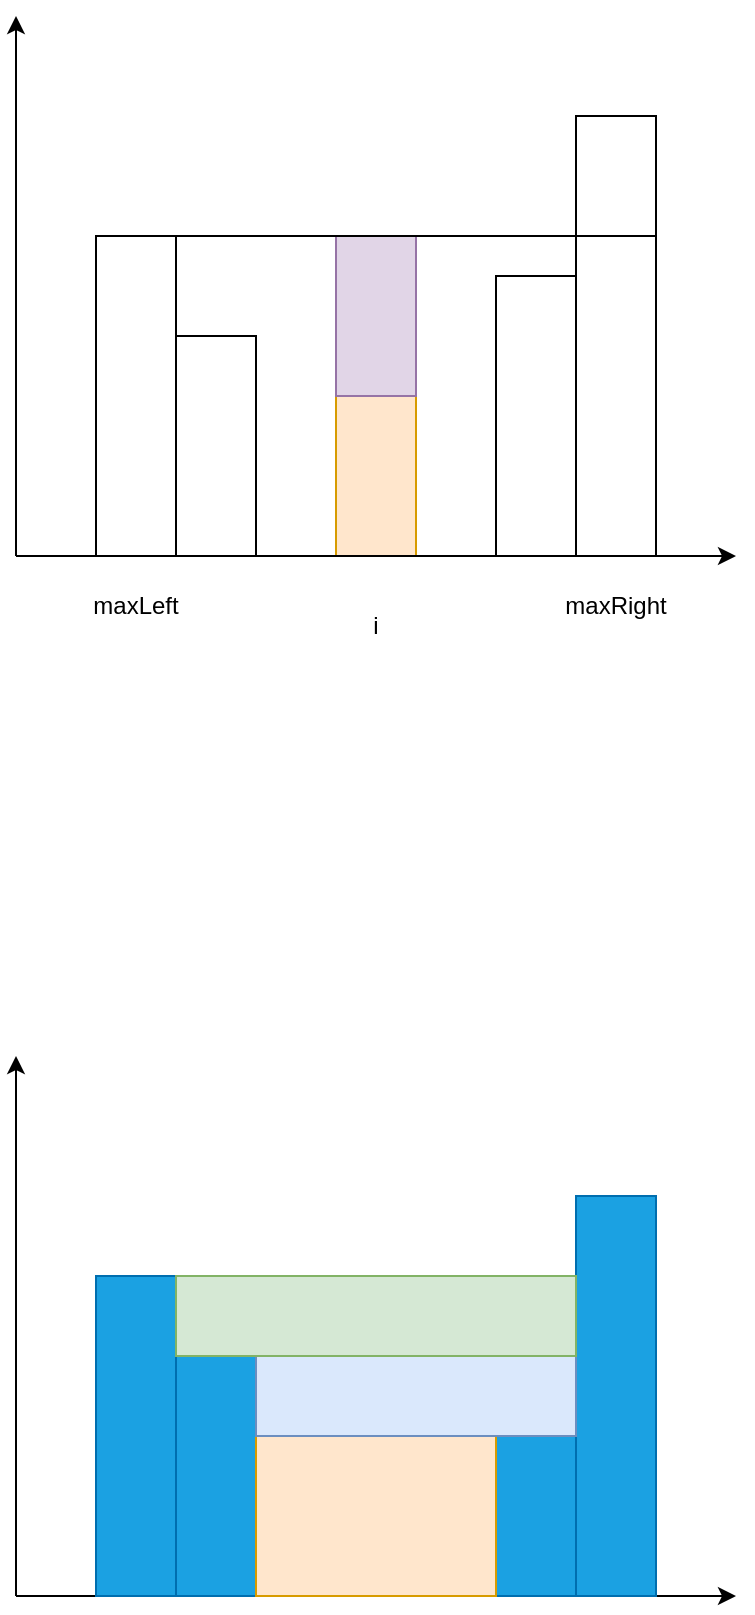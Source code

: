 <mxfile version="15.7.0" type="github">
  <diagram id="GoNPvMKCdy588eLLtrCd" name="Page-1">
    <mxGraphModel dx="942" dy="582" grid="1" gridSize="10" guides="1" tooltips="1" connect="1" arrows="1" fold="1" page="1" pageScale="1" pageWidth="827" pageHeight="1169" math="0" shadow="0">
      <root>
        <mxCell id="0" />
        <mxCell id="1" parent="0" />
        <mxCell id="D-RtxdoKuEhZakdr6rmT-1" value="" style="rounded=0;whiteSpace=wrap;html=1;fillColor=#ffe6cc;strokeColor=#d79b00;" vertex="1" parent="1">
          <mxGeometry x="360" y="240" width="40" height="80" as="geometry" />
        </mxCell>
        <mxCell id="D-RtxdoKuEhZakdr6rmT-3" value="" style="rounded=0;whiteSpace=wrap;html=1;" vertex="1" parent="1">
          <mxGeometry x="480" y="100" width="40" height="220" as="geometry" />
        </mxCell>
        <mxCell id="D-RtxdoKuEhZakdr6rmT-4" value="" style="rounded=0;whiteSpace=wrap;html=1;" vertex="1" parent="1">
          <mxGeometry x="240" y="160" width="40" height="160" as="geometry" />
        </mxCell>
        <mxCell id="D-RtxdoKuEhZakdr6rmT-5" value="" style="rounded=0;whiteSpace=wrap;html=1;" vertex="1" parent="1">
          <mxGeometry x="280" y="210" width="40" height="110" as="geometry" />
        </mxCell>
        <mxCell id="D-RtxdoKuEhZakdr6rmT-6" value="" style="rounded=0;whiteSpace=wrap;html=1;" vertex="1" parent="1">
          <mxGeometry x="440" y="180" width="40" height="140" as="geometry" />
        </mxCell>
        <mxCell id="D-RtxdoKuEhZakdr6rmT-7" value="" style="rounded=0;whiteSpace=wrap;html=1;fillColor=#e1d5e7;strokeColor=#9673a6;" vertex="1" parent="1">
          <mxGeometry x="360" y="160" width="40" height="80" as="geometry" />
        </mxCell>
        <mxCell id="D-RtxdoKuEhZakdr6rmT-8" value="" style="endArrow=none;html=1;rounded=0;entryX=1;entryY=0.25;entryDx=0;entryDy=0;exitX=0;exitY=0;exitDx=0;exitDy=0;" edge="1" parent="1" source="D-RtxdoKuEhZakdr6rmT-4" target="D-RtxdoKuEhZakdr6rmT-3">
          <mxGeometry width="50" height="50" relative="1" as="geometry">
            <mxPoint x="390" y="130" as="sourcePoint" />
            <mxPoint x="440" y="80" as="targetPoint" />
            <Array as="points">
              <mxPoint x="520" y="160" />
            </Array>
          </mxGeometry>
        </mxCell>
        <mxCell id="D-RtxdoKuEhZakdr6rmT-10" value="i" style="text;html=1;strokeColor=none;fillColor=none;align=center;verticalAlign=middle;whiteSpace=wrap;rounded=0;" vertex="1" parent="1">
          <mxGeometry x="350" y="340" width="60" height="30" as="geometry" />
        </mxCell>
        <mxCell id="D-RtxdoKuEhZakdr6rmT-11" value="" style="endArrow=none;html=1;rounded=0;" edge="1" parent="1">
          <mxGeometry width="50" height="50" relative="1" as="geometry">
            <mxPoint x="240" y="320" as="sourcePoint" />
            <mxPoint x="520" y="320" as="targetPoint" />
          </mxGeometry>
        </mxCell>
        <mxCell id="D-RtxdoKuEhZakdr6rmT-12" value="" style="endArrow=classic;html=1;rounded=0;" edge="1" parent="1">
          <mxGeometry width="50" height="50" relative="1" as="geometry">
            <mxPoint x="200" y="320" as="sourcePoint" />
            <mxPoint x="200" y="50" as="targetPoint" />
          </mxGeometry>
        </mxCell>
        <mxCell id="D-RtxdoKuEhZakdr6rmT-13" value="" style="endArrow=classic;html=1;rounded=0;" edge="1" parent="1">
          <mxGeometry width="50" height="50" relative="1" as="geometry">
            <mxPoint x="200" y="320" as="sourcePoint" />
            <mxPoint x="560" y="320" as="targetPoint" />
          </mxGeometry>
        </mxCell>
        <mxCell id="D-RtxdoKuEhZakdr6rmT-14" value="maxLeft" style="text;html=1;strokeColor=none;fillColor=none;align=center;verticalAlign=middle;whiteSpace=wrap;rounded=0;" vertex="1" parent="1">
          <mxGeometry x="230" y="330" width="60" height="30" as="geometry" />
        </mxCell>
        <mxCell id="D-RtxdoKuEhZakdr6rmT-15" value="maxRight" style="text;html=1;strokeColor=none;fillColor=none;align=center;verticalAlign=middle;whiteSpace=wrap;rounded=0;" vertex="1" parent="1">
          <mxGeometry x="470" y="330" width="60" height="30" as="geometry" />
        </mxCell>
        <mxCell id="D-RtxdoKuEhZakdr6rmT-17" value="" style="endArrow=classic;html=1;rounded=0;" edge="1" parent="1">
          <mxGeometry width="50" height="50" relative="1" as="geometry">
            <mxPoint x="200" y="840" as="sourcePoint" />
            <mxPoint x="200" y="570" as="targetPoint" />
          </mxGeometry>
        </mxCell>
        <mxCell id="D-RtxdoKuEhZakdr6rmT-18" value="" style="endArrow=classic;html=1;rounded=0;" edge="1" parent="1">
          <mxGeometry width="50" height="50" relative="1" as="geometry">
            <mxPoint x="200" y="840" as="sourcePoint" />
            <mxPoint x="560" y="840" as="targetPoint" />
          </mxGeometry>
        </mxCell>
        <mxCell id="D-RtxdoKuEhZakdr6rmT-43" value="" style="rounded=0;whiteSpace=wrap;html=1;fillColor=#1ba1e2;fontColor=#ffffff;strokeColor=#006EAF;" vertex="1" parent="1">
          <mxGeometry x="480" y="640" width="40" height="200" as="geometry" />
        </mxCell>
        <mxCell id="D-RtxdoKuEhZakdr6rmT-44" value="" style="rounded=0;whiteSpace=wrap;html=1;fillColor=#1ba1e2;fontColor=#ffffff;strokeColor=#006EAF;" vertex="1" parent="1">
          <mxGeometry x="240" y="680" width="40" height="160" as="geometry" />
        </mxCell>
        <mxCell id="D-RtxdoKuEhZakdr6rmT-45" value="" style="rounded=0;whiteSpace=wrap;html=1;fillColor=#1ba1e2;fontColor=#ffffff;strokeColor=#006EAF;" vertex="1" parent="1">
          <mxGeometry x="280" y="720" width="40" height="120" as="geometry" />
        </mxCell>
        <mxCell id="D-RtxdoKuEhZakdr6rmT-46" value="" style="rounded=0;whiteSpace=wrap;html=1;fillColor=#1ba1e2;fontColor=#ffffff;strokeColor=#006EAF;" vertex="1" parent="1">
          <mxGeometry x="440" y="760" width="40" height="80" as="geometry" />
        </mxCell>
        <mxCell id="D-RtxdoKuEhZakdr6rmT-50" value="" style="rounded=0;whiteSpace=wrap;html=1;fillColor=#ffe6cc;strokeColor=#d79b00;" vertex="1" parent="1">
          <mxGeometry x="320" y="760" width="120" height="80" as="geometry" />
        </mxCell>
        <mxCell id="D-RtxdoKuEhZakdr6rmT-55" value="" style="rounded=0;whiteSpace=wrap;html=1;strokeWidth=1;fillColor=#dae8fc;strokeColor=#6c8ebf;" vertex="1" parent="1">
          <mxGeometry x="320" y="720" width="160" height="40" as="geometry" />
        </mxCell>
        <mxCell id="D-RtxdoKuEhZakdr6rmT-56" value="" style="rounded=0;whiteSpace=wrap;html=1;strokeWidth=1;fillColor=#d5e8d4;strokeColor=#82b366;" vertex="1" parent="1">
          <mxGeometry x="280" y="680" width="200" height="40" as="geometry" />
        </mxCell>
      </root>
    </mxGraphModel>
  </diagram>
</mxfile>
